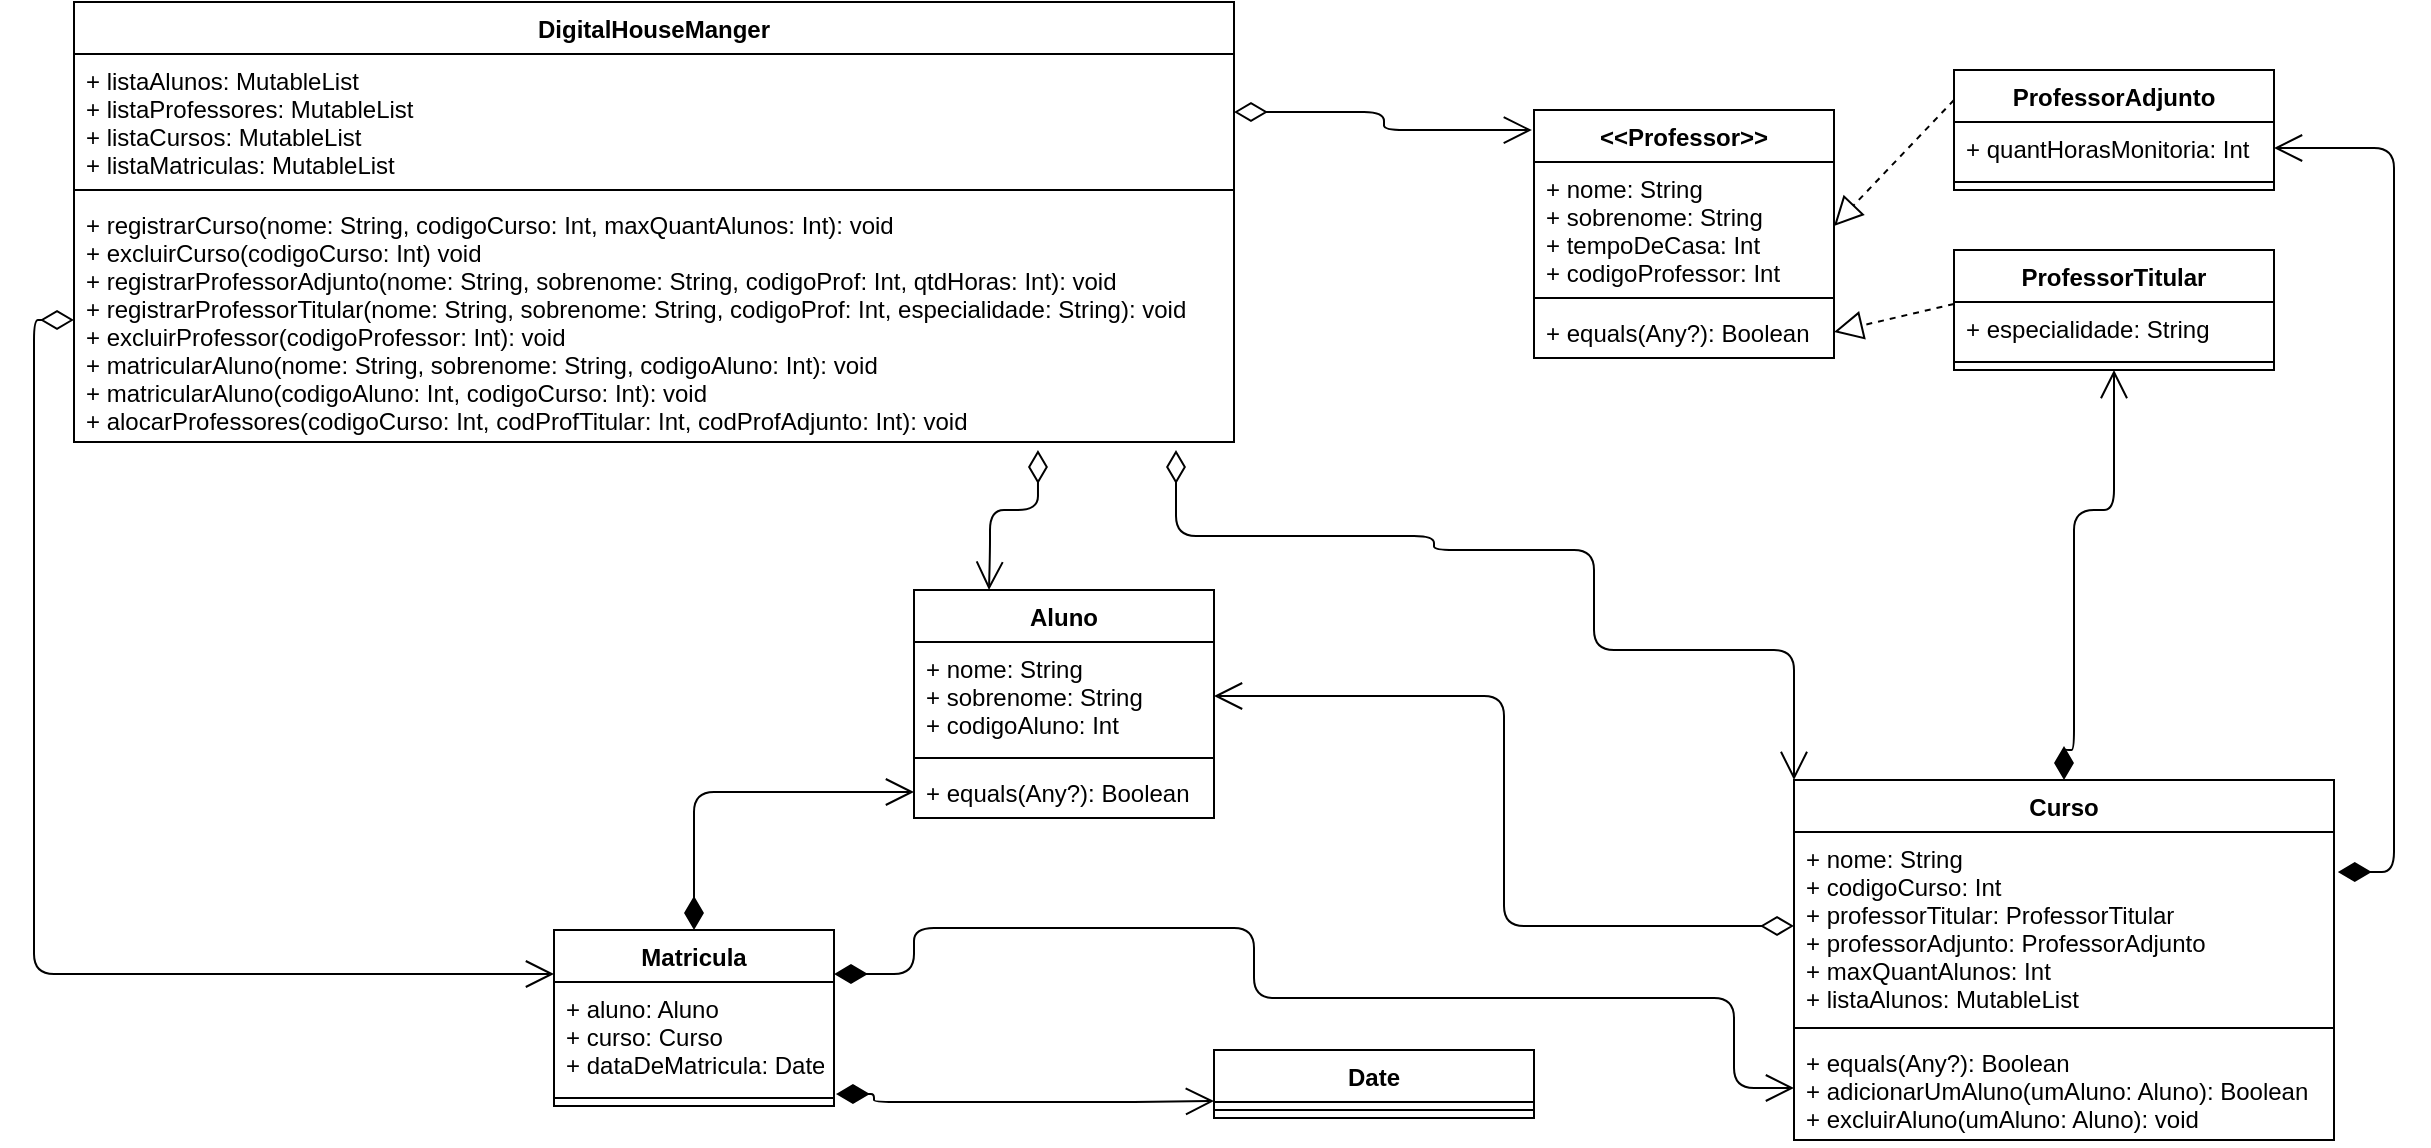 <mxfile version="13.7.5" type="device"><diagram id="7JNs2sr6VVeCtQaSvnX-" name="Page-1"><mxGraphModel dx="1848" dy="567" grid="1" gridSize="10" guides="1" tooltips="1" connect="1" arrows="1" fold="1" page="1" pageScale="1" pageWidth="827" pageHeight="1169" math="0" shadow="0"><root><mxCell id="0"/><mxCell id="1" parent="0"/><mxCell id="wgbwgTAznnTSEqPpikCx-21" value="" style="endArrow=block;dashed=1;endFill=0;endSize=12;html=1;entryX=1;entryY=0.5;entryDx=0;entryDy=0;exitX=0;exitY=0.038;exitDx=0;exitDy=0;exitPerimeter=0;" parent="1" source="wgbwgTAznnTSEqPpikCx-14" target="wgbwgTAznnTSEqPpikCx-12" edge="1"><mxGeometry width="160" relative="1" as="geometry"><mxPoint x="330" y="250" as="sourcePoint"/><mxPoint x="490" y="250" as="targetPoint"/><Array as="points"/></mxGeometry></mxCell><mxCell id="wgbwgTAznnTSEqPpikCx-22" value="" style="endArrow=block;dashed=1;endFill=0;endSize=12;html=1;entryX=1;entryY=0.5;entryDx=0;entryDy=0;exitX=0;exitY=0.25;exitDx=0;exitDy=0;" parent="1" source="wgbwgTAznnTSEqPpikCx-17" target="wgbwgTAznnTSEqPpikCx-10" edge="1"><mxGeometry width="160" relative="1" as="geometry"><mxPoint x="330" y="250" as="sourcePoint"/><mxPoint x="490" y="250" as="targetPoint"/><Array as="points"/></mxGeometry></mxCell><mxCell id="wgbwgTAznnTSEqPpikCx-24" value="" style="endArrow=open;html=1;endSize=12;startArrow=diamondThin;startSize=14;startFill=1;edgeStyle=orthogonalEdgeStyle;align=left;verticalAlign=bottom;entryX=0.5;entryY=1;entryDx=0;entryDy=0;strokeWidth=1;exitX=0.5;exitY=0;exitDx=0;exitDy=0;" parent="1" source="wgbwgTAznnTSEqPpikCx-5" target="wgbwgTAznnTSEqPpikCx-13" edge="1"><mxGeometry x="-0.84" y="-25" relative="1" as="geometry"><mxPoint x="660" y="360" as="sourcePoint"/><mxPoint x="490" y="250" as="targetPoint"/><Array as="points"><mxPoint x="805" y="390"/><mxPoint x="810" y="390"/><mxPoint x="810" y="270"/><mxPoint x="830" y="270"/></Array><mxPoint as="offset"/></mxGeometry></mxCell><mxCell id="wgbwgTAznnTSEqPpikCx-25" value="" style="endArrow=open;html=1;endSize=12;startArrow=diamondThin;startSize=14;startFill=1;edgeStyle=orthogonalEdgeStyle;align=left;verticalAlign=bottom;strokeWidth=1;entryX=1;entryY=0.5;entryDx=0;entryDy=0;exitX=1.007;exitY=0.213;exitDx=0;exitDy=0;exitPerimeter=0;" parent="1" source="wgbwgTAznnTSEqPpikCx-6" target="wgbwgTAznnTSEqPpikCx-18" edge="1"><mxGeometry x="-0.024" y="-25" relative="1" as="geometry"><mxPoint x="1020" y="390" as="sourcePoint"/><mxPoint x="490" y="350" as="targetPoint"/><Array as="points"><mxPoint x="970" y="451"/><mxPoint x="970" y="89"/></Array><mxPoint as="offset"/></mxGeometry></mxCell><mxCell id="wgbwgTAznnTSEqPpikCx-26" value="" style="endArrow=open;html=1;endSize=12;startArrow=diamondThin;startSize=14;startFill=0;edgeStyle=orthogonalEdgeStyle;align=left;verticalAlign=bottom;strokeWidth=1;entryX=1;entryY=0.5;entryDx=0;entryDy=0;exitX=0;exitY=0.5;exitDx=0;exitDy=0;" parent="1" source="wgbwgTAznnTSEqPpikCx-6" target="wgbwgTAznnTSEqPpikCx-2" edge="1"><mxGeometry x="-0.429" y="-33" relative="1" as="geometry"><mxPoint x="330" y="350" as="sourcePoint"/><mxPoint x="490" y="350" as="targetPoint"/><mxPoint as="offset"/></mxGeometry></mxCell><mxCell id="wgbwgTAznnTSEqPpikCx-31" value="" style="endArrow=open;html=1;endSize=12;startArrow=diamondThin;startSize=14;startFill=1;edgeStyle=orthogonalEdgeStyle;align=left;verticalAlign=bottom;strokeWidth=1;exitX=0.5;exitY=0;exitDx=0;exitDy=0;entryX=0;entryY=0.5;entryDx=0;entryDy=0;" parent="1" source="wgbwgTAznnTSEqPpikCx-27" target="wgbwgTAznnTSEqPpikCx-4" edge="1"><mxGeometry x="-0.477" y="27" relative="1" as="geometry"><mxPoint x="330" y="450" as="sourcePoint"/><mxPoint x="320" y="520" as="targetPoint"/><Array as="points"><mxPoint x="120" y="411"/></Array><mxPoint as="offset"/></mxGeometry></mxCell><mxCell id="wgbwgTAznnTSEqPpikCx-32" value="" style="endArrow=open;html=1;endSize=12;startArrow=diamondThin;startSize=14;startFill=1;edgeStyle=orthogonalEdgeStyle;align=left;verticalAlign=bottom;strokeWidth=1;exitX=1;exitY=0.25;exitDx=0;exitDy=0;entryX=0;entryY=0.5;entryDx=0;entryDy=0;" parent="1" source="wgbwgTAznnTSEqPpikCx-27" target="wgbwgTAznnTSEqPpikCx-8" edge="1"><mxGeometry x="-0.563" y="-27" relative="1" as="geometry"><mxPoint x="330" y="450" as="sourcePoint"/><mxPoint x="640" y="540" as="targetPoint"/><Array as="points"><mxPoint x="230" y="502"/><mxPoint x="230" y="479"/><mxPoint x="400" y="479"/><mxPoint x="400" y="514"/><mxPoint x="640" y="514"/><mxPoint x="640" y="559"/></Array><mxPoint as="offset"/></mxGeometry></mxCell><mxCell id="wgbwgTAznnTSEqPpikCx-37" value="" style="endArrow=open;html=1;endSize=12;startArrow=diamondThin;startSize=14;startFill=1;edgeStyle=orthogonalEdgeStyle;align=left;verticalAlign=bottom;strokeWidth=1;exitX=1.007;exitY=1.037;exitDx=0;exitDy=0;exitPerimeter=0;entryX=0;entryY=0.75;entryDx=0;entryDy=0;" parent="1" source="wgbwgTAznnTSEqPpikCx-28" target="wgbwgTAznnTSEqPpikCx-33" edge="1"><mxGeometry x="-0.2" y="100" relative="1" as="geometry"><mxPoint x="380" y="551" as="sourcePoint"/><mxPoint x="380" y="560" as="targetPoint"/><Array as="points"><mxPoint x="210" y="562"/><mxPoint x="210" y="566"/><mxPoint x="340" y="566"/></Array><mxPoint as="offset"/></mxGeometry></mxCell><mxCell id="wgbwgTAznnTSEqPpikCx-46" value="&lt;br&gt;" style="endArrow=open;html=1;endSize=12;startArrow=diamondThin;startSize=14;startFill=0;edgeStyle=orthogonalEdgeStyle;align=left;verticalAlign=bottom;strokeWidth=1;exitX=1;exitY=0.25;exitDx=0;exitDy=0;entryX=-0.007;entryY=0.081;entryDx=0;entryDy=0;entryPerimeter=0;" parent="1" source="wgbwgTAznnTSEqPpikCx-42" target="wgbwgTAznnTSEqPpikCx-9" edge="1"><mxGeometry x="-0.165" y="-120" relative="1" as="geometry"><mxPoint x="330" y="250" as="sourcePoint"/><mxPoint x="490" y="250" as="targetPoint"/><mxPoint as="offset"/></mxGeometry></mxCell><mxCell id="wgbwgTAznnTSEqPpikCx-47" value="" style="endArrow=open;html=1;endSize=12;startArrow=diamondThin;startSize=14;startFill=0;edgeStyle=orthogonalEdgeStyle;align=left;verticalAlign=bottom;strokeWidth=1;entryX=0;entryY=0;entryDx=0;entryDy=0;exitX=0.95;exitY=1.033;exitDx=0;exitDy=0;exitPerimeter=0;" parent="1" source="wgbwgTAznnTSEqPpikCx-45" target="wgbwgTAznnTSEqPpikCx-5" edge="1"><mxGeometry x="-0.867" y="78" relative="1" as="geometry"><mxPoint x="430" y="150" as="sourcePoint"/><mxPoint x="520" y="320" as="targetPoint"/><Array as="points"><mxPoint x="419" y="283"/><mxPoint x="490" y="283"/><mxPoint x="490" y="290"/><mxPoint x="570" y="290"/><mxPoint x="570" y="340"/><mxPoint x="590" y="340"/></Array><mxPoint as="offset"/></mxGeometry></mxCell><mxCell id="wgbwgTAznnTSEqPpikCx-48" value="" style="endArrow=open;html=1;endSize=12;startArrow=diamondThin;startSize=14;startFill=0;edgeStyle=orthogonalEdgeStyle;align=left;verticalAlign=bottom;strokeWidth=1;exitX=0;exitY=0.5;exitDx=0;exitDy=0;entryX=0;entryY=0.25;entryDx=0;entryDy=0;" parent="1" source="wgbwgTAznnTSEqPpikCx-45" target="wgbwgTAznnTSEqPpikCx-27" edge="1"><mxGeometry x="-0.163" y="67" relative="1" as="geometry"><mxPoint x="330" y="440" as="sourcePoint"/><mxPoint x="490" y="440" as="targetPoint"/><Array as="points"><mxPoint x="-210" y="175"/><mxPoint x="-210" y="502"/></Array><mxPoint as="offset"/></mxGeometry></mxCell><mxCell id="wgbwgTAznnTSEqPpikCx-49" value="" style="endArrow=open;html=1;endSize=12;startArrow=diamondThin;startSize=14;startFill=0;edgeStyle=orthogonalEdgeStyle;align=left;verticalAlign=bottom;strokeWidth=1;exitX=0.831;exitY=1.033;exitDx=0;exitDy=0;entryX=0.25;entryY=0;entryDx=0;entryDy=0;exitPerimeter=0;" parent="1" source="wgbwgTAznnTSEqPpikCx-45" target="wgbwgTAznnTSEqPpikCx-1" edge="1"><mxGeometry x="0.573" y="-129" relative="1" as="geometry"><mxPoint x="230" y="170" as="sourcePoint"/><mxPoint x="490" y="280" as="targetPoint"/><Array as="points"><mxPoint x="292" y="270"/><mxPoint x="268" y="270"/><mxPoint x="268" y="290"/></Array><mxPoint as="offset"/></mxGeometry></mxCell><mxCell id="wgbwgTAznnTSEqPpikCx-42" value="DigitalHouseManger" style="swimlane;fontStyle=1;align=center;verticalAlign=top;childLayout=stackLayout;horizontal=1;startSize=26;horizontalStack=0;resizeParent=1;resizeParentMax=0;resizeLast=0;collapsible=1;marginBottom=0;" parent="1" vertex="1"><mxGeometry x="-190" y="16" width="580" height="220" as="geometry"/></mxCell><mxCell id="wgbwgTAznnTSEqPpikCx-43" value="+ listaAlunos: MutableList&#10;+ listaProfessores: MutableList&#10;+ listaCursos: MutableList&#10;+ listaMatriculas: MutableList" style="text;strokeColor=none;fillColor=none;align=left;verticalAlign=top;spacingLeft=4;spacingRight=4;overflow=hidden;rotatable=0;points=[[0,0.5],[1,0.5]];portConstraint=eastwest;" parent="wgbwgTAznnTSEqPpikCx-42" vertex="1"><mxGeometry y="26" width="580" height="64" as="geometry"/></mxCell><mxCell id="wgbwgTAznnTSEqPpikCx-44" value="" style="line;strokeWidth=1;fillColor=none;align=left;verticalAlign=middle;spacingTop=-1;spacingLeft=3;spacingRight=3;rotatable=0;labelPosition=right;points=[];portConstraint=eastwest;" parent="wgbwgTAznnTSEqPpikCx-42" vertex="1"><mxGeometry y="90" width="580" height="8" as="geometry"/></mxCell><mxCell id="wgbwgTAznnTSEqPpikCx-45" value="+ registrarCurso(nome: String, codigoCurso: Int, maxQuantAlunos: Int): void&#10;+ excluirCurso(codigoCurso: Int) void&#10;+ registrarProfessorAdjunto(nome: String, sobrenome: String, codigoProf: Int, qtdHoras: Int): void&#10;+ registrarProfessorTitular(nome: String, sobrenome: String, codigoProf: Int, especialidade: String): void&#10;+ excluirProfessor(codigoProfessor: Int): void&#10;+ matricularAluno(nome: String, sobrenome: String, codigoAluno: Int): void&#10;+ matricularAluno(codigoAluno: Int, codigoCurso: Int): void&#10;+ alocarProfessores(codigoCurso: Int, codProfTitular: Int, codProfAdjunto: Int): void&#10;" style="text;strokeColor=none;fillColor=none;align=left;verticalAlign=top;spacingLeft=4;spacingRight=4;overflow=hidden;rotatable=0;points=[[0,0.5],[1,0.5]];portConstraint=eastwest;" parent="wgbwgTAznnTSEqPpikCx-42" vertex="1"><mxGeometry y="98" width="580" height="122" as="geometry"/></mxCell><mxCell id="wgbwgTAznnTSEqPpikCx-27" value="Matricula" style="swimlane;fontStyle=1;align=center;verticalAlign=top;childLayout=stackLayout;horizontal=1;startSize=26;horizontalStack=0;resizeParent=1;resizeParentMax=0;resizeLast=0;collapsible=1;marginBottom=0;" parent="1" vertex="1"><mxGeometry x="50" y="480" width="140" height="88" as="geometry"/></mxCell><mxCell id="wgbwgTAznnTSEqPpikCx-28" value="+ aluno: Aluno&#10;+ curso: Curso&#10;+ dataDeMatricula: Date" style="text;strokeColor=none;fillColor=none;align=left;verticalAlign=top;spacingLeft=4;spacingRight=4;overflow=hidden;rotatable=0;points=[[0,0.5],[1,0.5]];portConstraint=eastwest;" parent="wgbwgTAznnTSEqPpikCx-27" vertex="1"><mxGeometry y="26" width="140" height="54" as="geometry"/></mxCell><mxCell id="wgbwgTAznnTSEqPpikCx-29" value="" style="line;strokeWidth=1;fillColor=none;align=left;verticalAlign=middle;spacingTop=-1;spacingLeft=3;spacingRight=3;rotatable=0;labelPosition=right;points=[];portConstraint=eastwest;" parent="wgbwgTAznnTSEqPpikCx-27" vertex="1"><mxGeometry y="80" width="140" height="8" as="geometry"/></mxCell><mxCell id="wgbwgTAznnTSEqPpikCx-17" value="ProfessorAdjunto" style="swimlane;fontStyle=1;align=center;verticalAlign=top;childLayout=stackLayout;horizontal=1;startSize=26;horizontalStack=0;resizeParent=1;resizeParentMax=0;resizeLast=0;collapsible=1;marginBottom=0;" parent="1" vertex="1"><mxGeometry x="750" y="50" width="160" height="60" as="geometry"/></mxCell><mxCell id="wgbwgTAznnTSEqPpikCx-18" value="+ quantHorasMonitoria: Int" style="text;strokeColor=none;fillColor=none;align=left;verticalAlign=top;spacingLeft=4;spacingRight=4;overflow=hidden;rotatable=0;points=[[0,0.5],[1,0.5]];portConstraint=eastwest;" parent="wgbwgTAznnTSEqPpikCx-17" vertex="1"><mxGeometry y="26" width="160" height="26" as="geometry"/></mxCell><mxCell id="wgbwgTAznnTSEqPpikCx-19" value="" style="line;strokeWidth=1;fillColor=none;align=left;verticalAlign=middle;spacingTop=-1;spacingLeft=3;spacingRight=3;rotatable=0;labelPosition=right;points=[];portConstraint=eastwest;" parent="wgbwgTAznnTSEqPpikCx-17" vertex="1"><mxGeometry y="52" width="160" height="8" as="geometry"/></mxCell><mxCell id="wgbwgTAznnTSEqPpikCx-33" value="Date" style="swimlane;fontStyle=1;align=center;verticalAlign=top;childLayout=stackLayout;horizontal=1;startSize=26;horizontalStack=0;resizeParent=1;resizeParentMax=0;resizeLast=0;collapsible=1;marginBottom=0;" parent="1" vertex="1"><mxGeometry x="380" y="540" width="160" height="34" as="geometry"/></mxCell><mxCell id="wgbwgTAznnTSEqPpikCx-35" value="" style="line;strokeWidth=1;fillColor=none;align=left;verticalAlign=middle;spacingTop=-1;spacingLeft=3;spacingRight=3;rotatable=0;labelPosition=right;points=[];portConstraint=eastwest;" parent="wgbwgTAznnTSEqPpikCx-33" vertex="1"><mxGeometry y="26" width="160" height="8" as="geometry"/></mxCell><mxCell id="wgbwgTAznnTSEqPpikCx-1" value="Aluno" style="swimlane;fontStyle=1;align=center;verticalAlign=top;childLayout=stackLayout;horizontal=1;startSize=26;horizontalStack=0;resizeParent=1;resizeParentMax=0;resizeLast=0;collapsible=1;marginBottom=0;" parent="1" vertex="1"><mxGeometry x="230" y="310" width="150" height="114" as="geometry"/></mxCell><mxCell id="wgbwgTAznnTSEqPpikCx-2" value="+ nome: String&#10;+ sobrenome: String&#10;+ codigoAluno: Int" style="text;strokeColor=none;fillColor=none;align=left;verticalAlign=top;spacingLeft=4;spacingRight=4;overflow=hidden;rotatable=0;points=[[0,0.5],[1,0.5]];portConstraint=eastwest;" parent="wgbwgTAznnTSEqPpikCx-1" vertex="1"><mxGeometry y="26" width="150" height="54" as="geometry"/></mxCell><mxCell id="wgbwgTAznnTSEqPpikCx-3" value="" style="line;strokeWidth=1;fillColor=none;align=left;verticalAlign=middle;spacingTop=-1;spacingLeft=3;spacingRight=3;rotatable=0;labelPosition=right;points=[];portConstraint=eastwest;" parent="wgbwgTAznnTSEqPpikCx-1" vertex="1"><mxGeometry y="80" width="150" height="8" as="geometry"/></mxCell><mxCell id="wgbwgTAznnTSEqPpikCx-4" value="+ equals(Any?): Boolean" style="text;strokeColor=none;fillColor=none;align=left;verticalAlign=top;spacingLeft=4;spacingRight=4;overflow=hidden;rotatable=0;points=[[0,0.5],[1,0.5]];portConstraint=eastwest;" parent="wgbwgTAznnTSEqPpikCx-1" vertex="1"><mxGeometry y="88" width="150" height="26" as="geometry"/></mxCell><mxCell id="wgbwgTAznnTSEqPpikCx-5" value="Curso" style="swimlane;fontStyle=1;align=center;verticalAlign=top;childLayout=stackLayout;horizontal=1;startSize=26;horizontalStack=0;resizeParent=1;resizeParentMax=0;resizeLast=0;collapsible=1;marginBottom=0;" parent="1" vertex="1"><mxGeometry x="670" y="405" width="270" height="180" as="geometry"/></mxCell><mxCell id="wgbwgTAznnTSEqPpikCx-6" value="+ nome: String&#10;+ codigoCurso: Int&#10;+ professorTitular: ProfessorTitular&#10;+ professorAdjunto: ProfessorAdjunto&#10;+ maxQuantAlunos: Int&#10;+ listaAlunos: MutableList" style="text;strokeColor=none;fillColor=none;align=left;verticalAlign=top;spacingLeft=4;spacingRight=4;overflow=hidden;rotatable=0;points=[[0,0.5],[1,0.5]];portConstraint=eastwest;" parent="wgbwgTAznnTSEqPpikCx-5" vertex="1"><mxGeometry y="26" width="270" height="94" as="geometry"/></mxCell><mxCell id="wgbwgTAznnTSEqPpikCx-7" value="" style="line;strokeWidth=1;fillColor=none;align=left;verticalAlign=middle;spacingTop=-1;spacingLeft=3;spacingRight=3;rotatable=0;labelPosition=right;points=[];portConstraint=eastwest;" parent="wgbwgTAznnTSEqPpikCx-5" vertex="1"><mxGeometry y="120" width="270" height="8" as="geometry"/></mxCell><mxCell id="wgbwgTAznnTSEqPpikCx-8" value="+ equals(Any?): Boolean&#10;+ adicionarUmAluno(umAluno: Aluno): Boolean&#10;+ excluirAluno(umAluno: Aluno): void" style="text;strokeColor=none;fillColor=none;align=left;verticalAlign=top;spacingLeft=4;spacingRight=4;overflow=hidden;rotatable=0;points=[[0,0.5],[1,0.5]];portConstraint=eastwest;" parent="wgbwgTAznnTSEqPpikCx-5" vertex="1"><mxGeometry y="128" width="270" height="52" as="geometry"/></mxCell><mxCell id="wgbwgTAznnTSEqPpikCx-13" value="ProfessorTitular" style="swimlane;fontStyle=1;align=center;verticalAlign=top;childLayout=stackLayout;horizontal=1;startSize=26;horizontalStack=0;resizeParent=1;resizeParentMax=0;resizeLast=0;collapsible=1;marginBottom=0;" parent="1" vertex="1"><mxGeometry x="750" y="140" width="160" height="60" as="geometry"/></mxCell><mxCell id="wgbwgTAznnTSEqPpikCx-14" value="+ especialidade: String" style="text;strokeColor=none;fillColor=none;align=left;verticalAlign=top;spacingLeft=4;spacingRight=4;overflow=hidden;rotatable=0;points=[[0,0.5],[1,0.5]];portConstraint=eastwest;" parent="wgbwgTAznnTSEqPpikCx-13" vertex="1"><mxGeometry y="26" width="160" height="26" as="geometry"/></mxCell><mxCell id="wgbwgTAznnTSEqPpikCx-15" value="" style="line;strokeWidth=1;fillColor=none;align=left;verticalAlign=middle;spacingTop=-1;spacingLeft=3;spacingRight=3;rotatable=0;labelPosition=right;points=[];portConstraint=eastwest;" parent="wgbwgTAznnTSEqPpikCx-13" vertex="1"><mxGeometry y="52" width="160" height="8" as="geometry"/></mxCell><mxCell id="wgbwgTAznnTSEqPpikCx-9" value="&lt;&lt;Professor&gt;&gt;" style="swimlane;fontStyle=1;align=center;verticalAlign=top;childLayout=stackLayout;horizontal=1;startSize=26;horizontalStack=0;resizeParent=1;resizeParentMax=0;resizeLast=0;collapsible=1;marginBottom=0;" parent="1" vertex="1"><mxGeometry x="540" y="70" width="150" height="124" as="geometry"/></mxCell><mxCell id="wgbwgTAznnTSEqPpikCx-10" value="+ nome: String&#10;+ sobrenome: String&#10;+ tempoDeCasa: Int&#10;+ codigoProfessor: Int" style="text;strokeColor=none;fillColor=none;align=left;verticalAlign=top;spacingLeft=4;spacingRight=4;overflow=hidden;rotatable=0;points=[[0,0.5],[1,0.5]];portConstraint=eastwest;" parent="wgbwgTAznnTSEqPpikCx-9" vertex="1"><mxGeometry y="26" width="150" height="64" as="geometry"/></mxCell><mxCell id="wgbwgTAznnTSEqPpikCx-11" value="" style="line;strokeWidth=1;fillColor=none;align=left;verticalAlign=middle;spacingTop=-1;spacingLeft=3;spacingRight=3;rotatable=0;labelPosition=right;points=[];portConstraint=eastwest;" parent="wgbwgTAznnTSEqPpikCx-9" vertex="1"><mxGeometry y="90" width="150" height="8" as="geometry"/></mxCell><mxCell id="wgbwgTAznnTSEqPpikCx-12" value="+ equals(Any?): Boolean" style="text;strokeColor=none;fillColor=none;align=left;verticalAlign=top;spacingLeft=4;spacingRight=4;overflow=hidden;rotatable=0;points=[[0,0.5],[1,0.5]];portConstraint=eastwest;" parent="wgbwgTAznnTSEqPpikCx-9" vertex="1"><mxGeometry y="98" width="150" height="26" as="geometry"/></mxCell></root></mxGraphModel></diagram></mxfile>